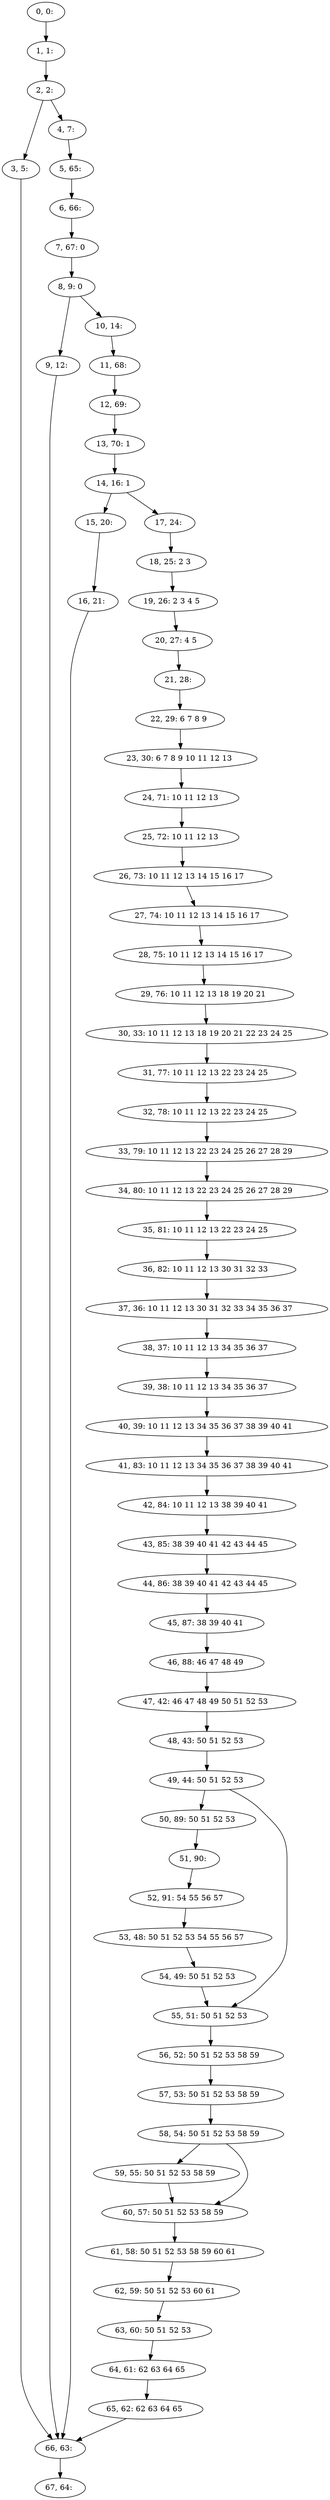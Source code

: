 digraph G {
0[label="0, 0: "];
1[label="1, 1: "];
2[label="2, 2: "];
3[label="3, 5: "];
4[label="4, 7: "];
5[label="5, 65: "];
6[label="6, 66: "];
7[label="7, 67: 0 "];
8[label="8, 9: 0 "];
9[label="9, 12: "];
10[label="10, 14: "];
11[label="11, 68: "];
12[label="12, 69: "];
13[label="13, 70: 1 "];
14[label="14, 16: 1 "];
15[label="15, 20: "];
16[label="16, 21: "];
17[label="17, 24: "];
18[label="18, 25: 2 3 "];
19[label="19, 26: 2 3 4 5 "];
20[label="20, 27: 4 5 "];
21[label="21, 28: "];
22[label="22, 29: 6 7 8 9 "];
23[label="23, 30: 6 7 8 9 10 11 12 13 "];
24[label="24, 71: 10 11 12 13 "];
25[label="25, 72: 10 11 12 13 "];
26[label="26, 73: 10 11 12 13 14 15 16 17 "];
27[label="27, 74: 10 11 12 13 14 15 16 17 "];
28[label="28, 75: 10 11 12 13 14 15 16 17 "];
29[label="29, 76: 10 11 12 13 18 19 20 21 "];
30[label="30, 33: 10 11 12 13 18 19 20 21 22 23 24 25 "];
31[label="31, 77: 10 11 12 13 22 23 24 25 "];
32[label="32, 78: 10 11 12 13 22 23 24 25 "];
33[label="33, 79: 10 11 12 13 22 23 24 25 26 27 28 29 "];
34[label="34, 80: 10 11 12 13 22 23 24 25 26 27 28 29 "];
35[label="35, 81: 10 11 12 13 22 23 24 25 "];
36[label="36, 82: 10 11 12 13 30 31 32 33 "];
37[label="37, 36: 10 11 12 13 30 31 32 33 34 35 36 37 "];
38[label="38, 37: 10 11 12 13 34 35 36 37 "];
39[label="39, 38: 10 11 12 13 34 35 36 37 "];
40[label="40, 39: 10 11 12 13 34 35 36 37 38 39 40 41 "];
41[label="41, 83: 10 11 12 13 34 35 36 37 38 39 40 41 "];
42[label="42, 84: 10 11 12 13 38 39 40 41 "];
43[label="43, 85: 38 39 40 41 42 43 44 45 "];
44[label="44, 86: 38 39 40 41 42 43 44 45 "];
45[label="45, 87: 38 39 40 41 "];
46[label="46, 88: 46 47 48 49 "];
47[label="47, 42: 46 47 48 49 50 51 52 53 "];
48[label="48, 43: 50 51 52 53 "];
49[label="49, 44: 50 51 52 53 "];
50[label="50, 89: 50 51 52 53 "];
51[label="51, 90: "];
52[label="52, 91: 54 55 56 57 "];
53[label="53, 48: 50 51 52 53 54 55 56 57 "];
54[label="54, 49: 50 51 52 53 "];
55[label="55, 51: 50 51 52 53 "];
56[label="56, 52: 50 51 52 53 58 59 "];
57[label="57, 53: 50 51 52 53 58 59 "];
58[label="58, 54: 50 51 52 53 58 59 "];
59[label="59, 55: 50 51 52 53 58 59 "];
60[label="60, 57: 50 51 52 53 58 59 "];
61[label="61, 58: 50 51 52 53 58 59 60 61 "];
62[label="62, 59: 50 51 52 53 60 61 "];
63[label="63, 60: 50 51 52 53 "];
64[label="64, 61: 62 63 64 65 "];
65[label="65, 62: 62 63 64 65 "];
66[label="66, 63: "];
67[label="67, 64: "];
0->1 ;
1->2 ;
2->3 ;
2->4 ;
3->66 ;
4->5 ;
5->6 ;
6->7 ;
7->8 ;
8->9 ;
8->10 ;
9->66 ;
10->11 ;
11->12 ;
12->13 ;
13->14 ;
14->15 ;
14->17 ;
15->16 ;
16->66 ;
17->18 ;
18->19 ;
19->20 ;
20->21 ;
21->22 ;
22->23 ;
23->24 ;
24->25 ;
25->26 ;
26->27 ;
27->28 ;
28->29 ;
29->30 ;
30->31 ;
31->32 ;
32->33 ;
33->34 ;
34->35 ;
35->36 ;
36->37 ;
37->38 ;
38->39 ;
39->40 ;
40->41 ;
41->42 ;
42->43 ;
43->44 ;
44->45 ;
45->46 ;
46->47 ;
47->48 ;
48->49 ;
49->50 ;
49->55 ;
50->51 ;
51->52 ;
52->53 ;
53->54 ;
54->55 ;
55->56 ;
56->57 ;
57->58 ;
58->59 ;
58->60 ;
59->60 ;
60->61 ;
61->62 ;
62->63 ;
63->64 ;
64->65 ;
65->66 ;
66->67 ;
}
